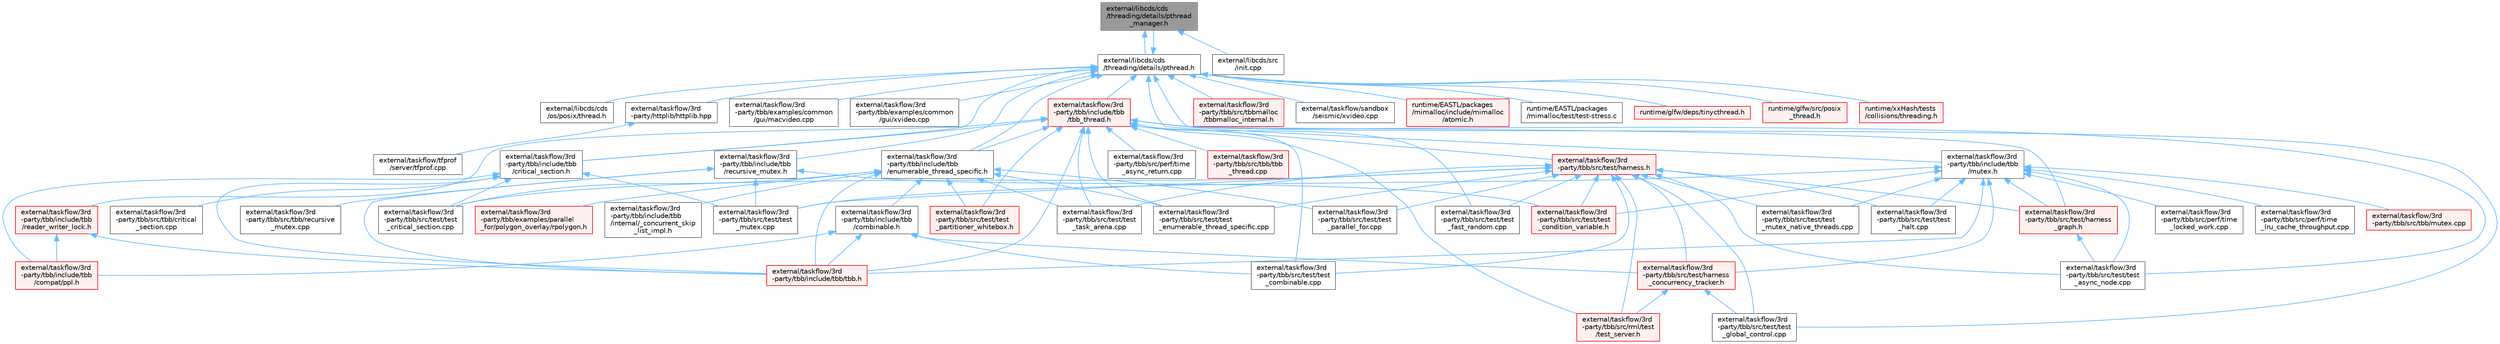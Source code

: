 digraph "external/libcds/cds/threading/details/pthread_manager.h"
{
 // LATEX_PDF_SIZE
  bgcolor="transparent";
  edge [fontname=Helvetica,fontsize=10,labelfontname=Helvetica,labelfontsize=10];
  node [fontname=Helvetica,fontsize=10,shape=box,height=0.2,width=0.4];
  Node1 [id="Node000001",label="external/libcds/cds\l/threading/details/pthread\l_manager.h",height=0.2,width=0.4,color="gray40", fillcolor="grey60", style="filled", fontcolor="black",tooltip=" "];
  Node1 -> Node2 [id="edge1_Node000001_Node000002",dir="back",color="steelblue1",style="solid",tooltip=" "];
  Node2 [id="Node000002",label="external/libcds/cds\l/threading/details/pthread.h",height=0.2,width=0.4,color="grey40", fillcolor="white", style="filled",URL="$pthread_8h.html",tooltip=" "];
  Node2 -> Node3 [id="edge2_Node000002_Node000003",dir="back",color="steelblue1",style="solid",tooltip=" "];
  Node3 [id="Node000003",label="external/libcds/cds\l/os/posix/thread.h",height=0.2,width=0.4,color="grey40", fillcolor="white", style="filled",URL="$cds_2os_2posix_2thread_8h.html",tooltip=" "];
  Node2 -> Node1 [id="edge3_Node000002_Node000001",dir="back",color="steelblue1",style="solid",tooltip=" "];
  Node2 -> Node4 [id="edge4_Node000002_Node000004",dir="back",color="steelblue1",style="solid",tooltip=" "];
  Node4 [id="Node000004",label="external/taskflow/3rd\l-party/httplib/httplib.hpp",height=0.2,width=0.4,color="grey40", fillcolor="white", style="filled",URL="$httplib_8hpp.html",tooltip=" "];
  Node4 -> Node5 [id="edge5_Node000004_Node000005",dir="back",color="steelblue1",style="solid",tooltip=" "];
  Node5 [id="Node000005",label="external/taskflow/tfprof\l/server/tfprof.cpp",height=0.2,width=0.4,color="grey40", fillcolor="white", style="filled",URL="$tfprof_8cpp.html",tooltip=" "];
  Node2 -> Node6 [id="edge6_Node000002_Node000006",dir="back",color="steelblue1",style="solid",tooltip=" "];
  Node6 [id="Node000006",label="external/taskflow/3rd\l-party/tbb/examples/common\l/gui/macvideo.cpp",height=0.2,width=0.4,color="grey40", fillcolor="white", style="filled",URL="$macvideo_8cpp.html",tooltip=" "];
  Node2 -> Node7 [id="edge7_Node000002_Node000007",dir="back",color="steelblue1",style="solid",tooltip=" "];
  Node7 [id="Node000007",label="external/taskflow/3rd\l-party/tbb/examples/common\l/gui/xvideo.cpp",height=0.2,width=0.4,color="grey40", fillcolor="white", style="filled",URL="$3rd-party_2tbb_2examples_2common_2gui_2xvideo_8cpp.html",tooltip=" "];
  Node2 -> Node8 [id="edge8_Node000002_Node000008",dir="back",color="steelblue1",style="solid",tooltip=" "];
  Node8 [id="Node000008",label="external/taskflow/3rd\l-party/tbb/include/tbb\l/critical_section.h",height=0.2,width=0.4,color="grey40", fillcolor="white", style="filled",URL="$critical__section_8h.html",tooltip=" "];
  Node8 -> Node9 [id="edge9_Node000008_Node000009",dir="back",color="steelblue1",style="solid",tooltip=" "];
  Node9 [id="Node000009",label="external/taskflow/3rd\l-party/tbb/include/tbb\l/compat/ppl.h",height=0.2,width=0.4,color="red", fillcolor="#FFF0F0", style="filled",URL="$ppl_8h.html",tooltip=" "];
  Node8 -> Node11 [id="edge10_Node000008_Node000011",dir="back",color="steelblue1",style="solid",tooltip=" "];
  Node11 [id="Node000011",label="external/taskflow/3rd\l-party/tbb/include/tbb/tbb.h",height=0.2,width=0.4,color="red", fillcolor="#FFF0F0", style="filled",URL="$tbb_8h.html",tooltip=" "];
  Node8 -> Node14 [id="edge11_Node000008_Node000014",dir="back",color="steelblue1",style="solid",tooltip=" "];
  Node14 [id="Node000014",label="external/taskflow/3rd\l-party/tbb/src/tbb/critical\l_section.cpp",height=0.2,width=0.4,color="grey40", fillcolor="white", style="filled",URL="$critical__section_8cpp.html",tooltip=" "];
  Node8 -> Node15 [id="edge12_Node000008_Node000015",dir="back",color="steelblue1",style="solid",tooltip=" "];
  Node15 [id="Node000015",label="external/taskflow/3rd\l-party/tbb/src/test/test\l_critical_section.cpp",height=0.2,width=0.4,color="grey40", fillcolor="white", style="filled",URL="$test__critical__section_8cpp.html",tooltip=" "];
  Node8 -> Node16 [id="edge13_Node000008_Node000016",dir="back",color="steelblue1",style="solid",tooltip=" "];
  Node16 [id="Node000016",label="external/taskflow/3rd\l-party/tbb/src/test/test\l_mutex.cpp",height=0.2,width=0.4,color="grey40", fillcolor="white", style="filled",URL="$test__mutex_8cpp.html",tooltip=" "];
  Node2 -> Node17 [id="edge14_Node000002_Node000017",dir="back",color="steelblue1",style="solid",tooltip=" "];
  Node17 [id="Node000017",label="external/taskflow/3rd\l-party/tbb/include/tbb\l/enumerable_thread_specific.h",height=0.2,width=0.4,color="grey40", fillcolor="white", style="filled",URL="$enumerable__thread__specific_8h.html",tooltip=" "];
  Node17 -> Node18 [id="edge15_Node000017_Node000018",dir="back",color="steelblue1",style="solid",tooltip=" "];
  Node18 [id="Node000018",label="external/taskflow/3rd\l-party/tbb/examples/parallel\l_for/polygon_overlay/rpolygon.h",height=0.2,width=0.4,color="red", fillcolor="#FFF0F0", style="filled",URL="$rpolygon_8h.html",tooltip=" "];
  Node17 -> Node23 [id="edge16_Node000017_Node000023",dir="back",color="steelblue1",style="solid",tooltip=" "];
  Node23 [id="Node000023",label="external/taskflow/3rd\l-party/tbb/include/tbb\l/combinable.h",height=0.2,width=0.4,color="grey40", fillcolor="white", style="filled",URL="$combinable_8h.html",tooltip=" "];
  Node23 -> Node9 [id="edge17_Node000023_Node000009",dir="back",color="steelblue1",style="solid",tooltip=" "];
  Node23 -> Node11 [id="edge18_Node000023_Node000011",dir="back",color="steelblue1",style="solid",tooltip=" "];
  Node23 -> Node24 [id="edge19_Node000023_Node000024",dir="back",color="steelblue1",style="solid",tooltip=" "];
  Node24 [id="Node000024",label="external/taskflow/3rd\l-party/tbb/src/test/harness\l_concurrency_tracker.h",height=0.2,width=0.4,color="red", fillcolor="#FFF0F0", style="filled",URL="$harness__concurrency__tracker_8h.html",tooltip=" "];
  Node24 -> Node25 [id="edge20_Node000024_Node000025",dir="back",color="steelblue1",style="solid",tooltip=" "];
  Node25 [id="Node000025",label="external/taskflow/3rd\l-party/tbb/src/rml/test\l/test_server.h",height=0.2,width=0.4,color="red", fillcolor="#FFF0F0", style="filled",URL="$test__server_8h.html",tooltip=" "];
  Node24 -> Node29 [id="edge21_Node000024_Node000029",dir="back",color="steelblue1",style="solid",tooltip=" "];
  Node29 [id="Node000029",label="external/taskflow/3rd\l-party/tbb/src/test/test\l_global_control.cpp",height=0.2,width=0.4,color="grey40", fillcolor="white", style="filled",URL="$test__global__control_8cpp.html",tooltip=" "];
  Node23 -> Node34 [id="edge22_Node000023_Node000034",dir="back",color="steelblue1",style="solid",tooltip=" "];
  Node34 [id="Node000034",label="external/taskflow/3rd\l-party/tbb/src/test/test\l_combinable.cpp",height=0.2,width=0.4,color="grey40", fillcolor="white", style="filled",URL="$test__combinable_8cpp.html",tooltip=" "];
  Node17 -> Node35 [id="edge23_Node000017_Node000035",dir="back",color="steelblue1",style="solid",tooltip=" "];
  Node35 [id="Node000035",label="external/taskflow/3rd\l-party/tbb/include/tbb\l/internal/_concurrent_skip\l_list_impl.h",height=0.2,width=0.4,color="grey40", fillcolor="white", style="filled",URL="$__concurrent__skip__list__impl_8h.html",tooltip=" "];
  Node17 -> Node11 [id="edge24_Node000017_Node000011",dir="back",color="steelblue1",style="solid",tooltip=" "];
  Node17 -> Node15 [id="edge25_Node000017_Node000015",dir="back",color="steelblue1",style="solid",tooltip=" "];
  Node17 -> Node36 [id="edge26_Node000017_Node000036",dir="back",color="steelblue1",style="solid",tooltip=" "];
  Node36 [id="Node000036",label="external/taskflow/3rd\l-party/tbb/src/test/test\l_enumerable_thread_specific.cpp",height=0.2,width=0.4,color="grey40", fillcolor="white", style="filled",URL="$test__enumerable__thread__specific_8cpp.html",tooltip=" "];
  Node17 -> Node37 [id="edge27_Node000017_Node000037",dir="back",color="steelblue1",style="solid",tooltip=" "];
  Node37 [id="Node000037",label="external/taskflow/3rd\l-party/tbb/src/test/test\l_parallel_for.cpp",height=0.2,width=0.4,color="grey40", fillcolor="white", style="filled",URL="$test__parallel__for_8cpp.html",tooltip=" "];
  Node17 -> Node38 [id="edge28_Node000017_Node000038",dir="back",color="steelblue1",style="solid",tooltip=" "];
  Node38 [id="Node000038",label="external/taskflow/3rd\l-party/tbb/src/test/test\l_partitioner_whitebox.h",height=0.2,width=0.4,color="red", fillcolor="#FFF0F0", style="filled",URL="$test__partitioner__whitebox_8h.html",tooltip=" "];
  Node17 -> Node40 [id="edge29_Node000017_Node000040",dir="back",color="steelblue1",style="solid",tooltip=" "];
  Node40 [id="Node000040",label="external/taskflow/3rd\l-party/tbb/src/test/test\l_task_arena.cpp",height=0.2,width=0.4,color="grey40", fillcolor="white", style="filled",URL="$test__task__arena_8cpp.html",tooltip=" "];
  Node2 -> Node41 [id="edge30_Node000002_Node000041",dir="back",color="steelblue1",style="solid",tooltip=" "];
  Node41 [id="Node000041",label="external/taskflow/3rd\l-party/tbb/include/tbb\l/mutex.h",height=0.2,width=0.4,color="grey40", fillcolor="white", style="filled",URL="$mutex_8h.html",tooltip=" "];
  Node41 -> Node11 [id="edge31_Node000041_Node000011",dir="back",color="steelblue1",style="solid",tooltip=" "];
  Node41 -> Node42 [id="edge32_Node000041_Node000042",dir="back",color="steelblue1",style="solid",tooltip=" "];
  Node42 [id="Node000042",label="external/taskflow/3rd\l-party/tbb/src/perf/time\l_locked_work.cpp",height=0.2,width=0.4,color="grey40", fillcolor="white", style="filled",URL="$time__locked__work_8cpp.html",tooltip=" "];
  Node41 -> Node43 [id="edge33_Node000041_Node000043",dir="back",color="steelblue1",style="solid",tooltip=" "];
  Node43 [id="Node000043",label="external/taskflow/3rd\l-party/tbb/src/perf/time\l_lru_cache_throughput.cpp",height=0.2,width=0.4,color="grey40", fillcolor="white", style="filled",URL="$time__lru__cache__throughput_8cpp.html",tooltip=" "];
  Node41 -> Node44 [id="edge34_Node000041_Node000044",dir="back",color="steelblue1",style="solid",tooltip=" "];
  Node44 [id="Node000044",label="external/taskflow/3rd\l-party/tbb/src/tbb/mutex.cpp",height=0.2,width=0.4,color="red", fillcolor="#FFF0F0", style="filled",URL="$mutex_8cpp.html",tooltip=" "];
  Node41 -> Node24 [id="edge35_Node000041_Node000024",dir="back",color="steelblue1",style="solid",tooltip=" "];
  Node41 -> Node51 [id="edge36_Node000041_Node000051",dir="back",color="steelblue1",style="solid",tooltip=" "];
  Node51 [id="Node000051",label="external/taskflow/3rd\l-party/tbb/src/test/harness\l_graph.h",height=0.2,width=0.4,color="red", fillcolor="#FFF0F0", style="filled",URL="$harness__graph_8h.html",tooltip=" "];
  Node51 -> Node52 [id="edge37_Node000051_Node000052",dir="back",color="steelblue1",style="solid",tooltip=" "];
  Node52 [id="Node000052",label="external/taskflow/3rd\l-party/tbb/src/test/test\l_async_node.cpp",height=0.2,width=0.4,color="grey40", fillcolor="white", style="filled",URL="$test__async__node_8cpp.html",tooltip=" "];
  Node41 -> Node52 [id="edge38_Node000041_Node000052",dir="back",color="steelblue1",style="solid",tooltip=" "];
  Node41 -> Node72 [id="edge39_Node000041_Node000072",dir="back",color="steelblue1",style="solid",tooltip=" "];
  Node72 [id="Node000072",label="external/taskflow/3rd\l-party/tbb/src/test/test\l_condition_variable.h",height=0.2,width=0.4,color="red", fillcolor="#FFF0F0", style="filled",URL="$test__condition__variable_8h.html",tooltip=" "];
  Node41 -> Node74 [id="edge40_Node000041_Node000074",dir="back",color="steelblue1",style="solid",tooltip=" "];
  Node74 [id="Node000074",label="external/taskflow/3rd\l-party/tbb/src/test/test\l_halt.cpp",height=0.2,width=0.4,color="grey40", fillcolor="white", style="filled",URL="$test__halt_8cpp.html",tooltip=" "];
  Node41 -> Node16 [id="edge41_Node000041_Node000016",dir="back",color="steelblue1",style="solid",tooltip=" "];
  Node41 -> Node75 [id="edge42_Node000041_Node000075",dir="back",color="steelblue1",style="solid",tooltip=" "];
  Node75 [id="Node000075",label="external/taskflow/3rd\l-party/tbb/src/test/test\l_mutex_native_threads.cpp",height=0.2,width=0.4,color="grey40", fillcolor="white", style="filled",URL="$test__mutex__native__threads_8cpp.html",tooltip=" "];
  Node2 -> Node76 [id="edge43_Node000002_Node000076",dir="back",color="steelblue1",style="solid",tooltip=" "];
  Node76 [id="Node000076",label="external/taskflow/3rd\l-party/tbb/include/tbb\l/recursive_mutex.h",height=0.2,width=0.4,color="grey40", fillcolor="white", style="filled",URL="$recursive__mutex_8h.html",tooltip=" "];
  Node76 -> Node11 [id="edge44_Node000076_Node000011",dir="back",color="steelblue1",style="solid",tooltip=" "];
  Node76 -> Node77 [id="edge45_Node000076_Node000077",dir="back",color="steelblue1",style="solid",tooltip=" "];
  Node77 [id="Node000077",label="external/taskflow/3rd\l-party/tbb/src/tbb/recursive\l_mutex.cpp",height=0.2,width=0.4,color="grey40", fillcolor="white", style="filled",URL="$recursive__mutex_8cpp.html",tooltip=" "];
  Node76 -> Node72 [id="edge46_Node000076_Node000072",dir="back",color="steelblue1",style="solid",tooltip=" "];
  Node76 -> Node16 [id="edge47_Node000076_Node000016",dir="back",color="steelblue1",style="solid",tooltip=" "];
  Node2 -> Node78 [id="edge48_Node000002_Node000078",dir="back",color="steelblue1",style="solid",tooltip=" "];
  Node78 [id="Node000078",label="external/taskflow/3rd\l-party/tbb/include/tbb\l/tbb_thread.h",height=0.2,width=0.4,color="red", fillcolor="#FFF0F0", style="filled",URL="$tbb__thread_8h.html",tooltip=" "];
  Node78 -> Node8 [id="edge49_Node000078_Node000008",dir="back",color="steelblue1",style="solid",tooltip=" "];
  Node78 -> Node17 [id="edge50_Node000078_Node000017",dir="back",color="steelblue1",style="solid",tooltip=" "];
  Node78 -> Node79 [id="edge51_Node000078_Node000079",dir="back",color="steelblue1",style="solid",tooltip=" "];
  Node79 [id="Node000079",label="external/taskflow/3rd\l-party/tbb/include/tbb\l/reader_writer_lock.h",height=0.2,width=0.4,color="red", fillcolor="#FFF0F0", style="filled",URL="$reader__writer__lock_8h.html",tooltip=" "];
  Node79 -> Node9 [id="edge52_Node000079_Node000009",dir="back",color="steelblue1",style="solid",tooltip=" "];
  Node79 -> Node11 [id="edge53_Node000079_Node000011",dir="back",color="steelblue1",style="solid",tooltip=" "];
  Node78 -> Node11 [id="edge54_Node000078_Node000011",dir="back",color="steelblue1",style="solid",tooltip=" "];
  Node78 -> Node82 [id="edge55_Node000078_Node000082",dir="back",color="steelblue1",style="solid",tooltip=" "];
  Node82 [id="Node000082",label="external/taskflow/3rd\l-party/tbb/src/perf/time\l_async_return.cpp",height=0.2,width=0.4,color="grey40", fillcolor="white", style="filled",URL="$time__async__return_8cpp.html",tooltip=" "];
  Node78 -> Node25 [id="edge56_Node000078_Node000025",dir="back",color="steelblue1",style="solid",tooltip=" "];
  Node78 -> Node83 [id="edge57_Node000078_Node000083",dir="back",color="steelblue1",style="solid",tooltip=" "];
  Node83 [id="Node000083",label="external/taskflow/3rd\l-party/tbb/src/tbb/tbb\l_thread.cpp",height=0.2,width=0.4,color="red", fillcolor="#FFF0F0", style="filled",URL="$tbb__thread_8cpp.html",tooltip=" "];
  Node78 -> Node51 [id="edge58_Node000078_Node000051",dir="back",color="steelblue1",style="solid",tooltip=" "];
  Node78 -> Node52 [id="edge59_Node000078_Node000052",dir="back",color="steelblue1",style="solid",tooltip=" "];
  Node78 -> Node34 [id="edge60_Node000078_Node000034",dir="back",color="steelblue1",style="solid",tooltip=" "];
  Node78 -> Node36 [id="edge61_Node000078_Node000036",dir="back",color="steelblue1",style="solid",tooltip=" "];
  Node78 -> Node47 [id="edge62_Node000078_Node000047",dir="back",color="steelblue1",style="solid",tooltip=" "];
  Node47 [id="Node000047",label="external/taskflow/3rd\l-party/tbb/src/test/test\l_fast_random.cpp",height=0.2,width=0.4,color="grey40", fillcolor="white", style="filled",URL="$test__fast__random_8cpp.html",tooltip=" "];
  Node78 -> Node29 [id="edge63_Node000078_Node000029",dir="back",color="steelblue1",style="solid",tooltip=" "];
  Node78 -> Node38 [id="edge64_Node000078_Node000038",dir="back",color="steelblue1",style="solid",tooltip=" "];
  Node78 -> Node40 [id="edge65_Node000078_Node000040",dir="back",color="steelblue1",style="solid",tooltip=" "];
  Node2 -> Node88 [id="edge66_Node000002_Node000088",dir="back",color="steelblue1",style="solid",tooltip=" "];
  Node88 [id="Node000088",label="external/taskflow/3rd\l-party/tbb/src/tbbmalloc\l/tbbmalloc_internal.h",height=0.2,width=0.4,color="red", fillcolor="#FFF0F0", style="filled",URL="$tbbmalloc__internal_8h.html",tooltip=" "];
  Node2 -> Node94 [id="edge67_Node000002_Node000094",dir="back",color="steelblue1",style="solid",tooltip=" "];
  Node94 [id="Node000094",label="external/taskflow/3rd\l-party/tbb/src/test/harness.h",height=0.2,width=0.4,color="red", fillcolor="#FFF0F0", style="filled",URL="$harness_8h.html",tooltip=" "];
  Node94 -> Node25 [id="edge68_Node000094_Node000025",dir="back",color="steelblue1",style="solid",tooltip=" "];
  Node94 -> Node24 [id="edge69_Node000094_Node000024",dir="back",color="steelblue1",style="solid",tooltip=" "];
  Node94 -> Node51 [id="edge70_Node000094_Node000051",dir="back",color="steelblue1",style="solid",tooltip=" "];
  Node94 -> Node52 [id="edge71_Node000094_Node000052",dir="back",color="steelblue1",style="solid",tooltip=" "];
  Node94 -> Node34 [id="edge72_Node000094_Node000034",dir="back",color="steelblue1",style="solid",tooltip=" "];
  Node94 -> Node72 [id="edge73_Node000094_Node000072",dir="back",color="steelblue1",style="solid",tooltip=" "];
  Node94 -> Node15 [id="edge74_Node000094_Node000015",dir="back",color="steelblue1",style="solid",tooltip=" "];
  Node94 -> Node36 [id="edge75_Node000094_Node000036",dir="back",color="steelblue1",style="solid",tooltip=" "];
  Node94 -> Node47 [id="edge76_Node000094_Node000047",dir="back",color="steelblue1",style="solid",tooltip=" "];
  Node94 -> Node29 [id="edge77_Node000094_Node000029",dir="back",color="steelblue1",style="solid",tooltip=" "];
  Node94 -> Node74 [id="edge78_Node000094_Node000074",dir="back",color="steelblue1",style="solid",tooltip=" "];
  Node94 -> Node16 [id="edge79_Node000094_Node000016",dir="back",color="steelblue1",style="solid",tooltip=" "];
  Node94 -> Node75 [id="edge80_Node000094_Node000075",dir="back",color="steelblue1",style="solid",tooltip=" "];
  Node94 -> Node37 [id="edge81_Node000094_Node000037",dir="back",color="steelblue1",style="solid",tooltip=" "];
  Node94 -> Node40 [id="edge82_Node000094_Node000040",dir="back",color="steelblue1",style="solid",tooltip=" "];
  Node2 -> Node203 [id="edge83_Node000002_Node000203",dir="back",color="steelblue1",style="solid",tooltip=" "];
  Node203 [id="Node000203",label="external/taskflow/sandbox\l/seismic/xvideo.cpp",height=0.2,width=0.4,color="grey40", fillcolor="white", style="filled",URL="$sandbox_2seismic_2xvideo_8cpp.html",tooltip=" "];
  Node2 -> Node204 [id="edge84_Node000002_Node000204",dir="back",color="steelblue1",style="solid",tooltip=" "];
  Node204 [id="Node000204",label="runtime/EASTL/packages\l/mimalloc/include/mimalloc\l/atomic.h",height=0.2,width=0.4,color="red", fillcolor="#FFF0F0", style="filled",URL="$runtime_2_e_a_s_t_l_2packages_2mimalloc_2include_2mimalloc_2atomic_8h.html",tooltip=" "];
  Node2 -> Node235 [id="edge85_Node000002_Node000235",dir="back",color="steelblue1",style="solid",tooltip=" "];
  Node235 [id="Node000235",label="runtime/EASTL/packages\l/mimalloc/test/test-stress.c",height=0.2,width=0.4,color="grey40", fillcolor="white", style="filled",URL="$test-stress_8c.html",tooltip=" "];
  Node2 -> Node236 [id="edge86_Node000002_Node000236",dir="back",color="steelblue1",style="solid",tooltip=" "];
  Node236 [id="Node000236",label="runtime/glfw/deps/tinycthread.h",height=0.2,width=0.4,color="red", fillcolor="#FFF0F0", style="filled",URL="$tinycthread_8h.html",tooltip=" "];
  Node2 -> Node241 [id="edge87_Node000002_Node000241",dir="back",color="steelblue1",style="solid",tooltip=" "];
  Node241 [id="Node000241",label="runtime/glfw/src/posix\l_thread.h",height=0.2,width=0.4,color="red", fillcolor="#FFF0F0", style="filled",URL="$posix__thread_8h.html",tooltip=" "];
  Node2 -> Node284 [id="edge88_Node000002_Node000284",dir="back",color="steelblue1",style="solid",tooltip=" "];
  Node284 [id="Node000284",label="runtime/xxHash/tests\l/collisions/threading.h",height=0.2,width=0.4,color="red", fillcolor="#FFF0F0", style="filled",URL="$runtime_2xx_hash_2tests_2collisions_2threading_8h.html",tooltip=" "];
  Node1 -> Node286 [id="edge89_Node000001_Node000286",dir="back",color="steelblue1",style="solid",tooltip=" "];
  Node286 [id="Node000286",label="external/libcds/src\l/init.cpp",height=0.2,width=0.4,color="grey40", fillcolor="white", style="filled",URL="$libcds_2src_2init_8cpp.html",tooltip=" "];
}
